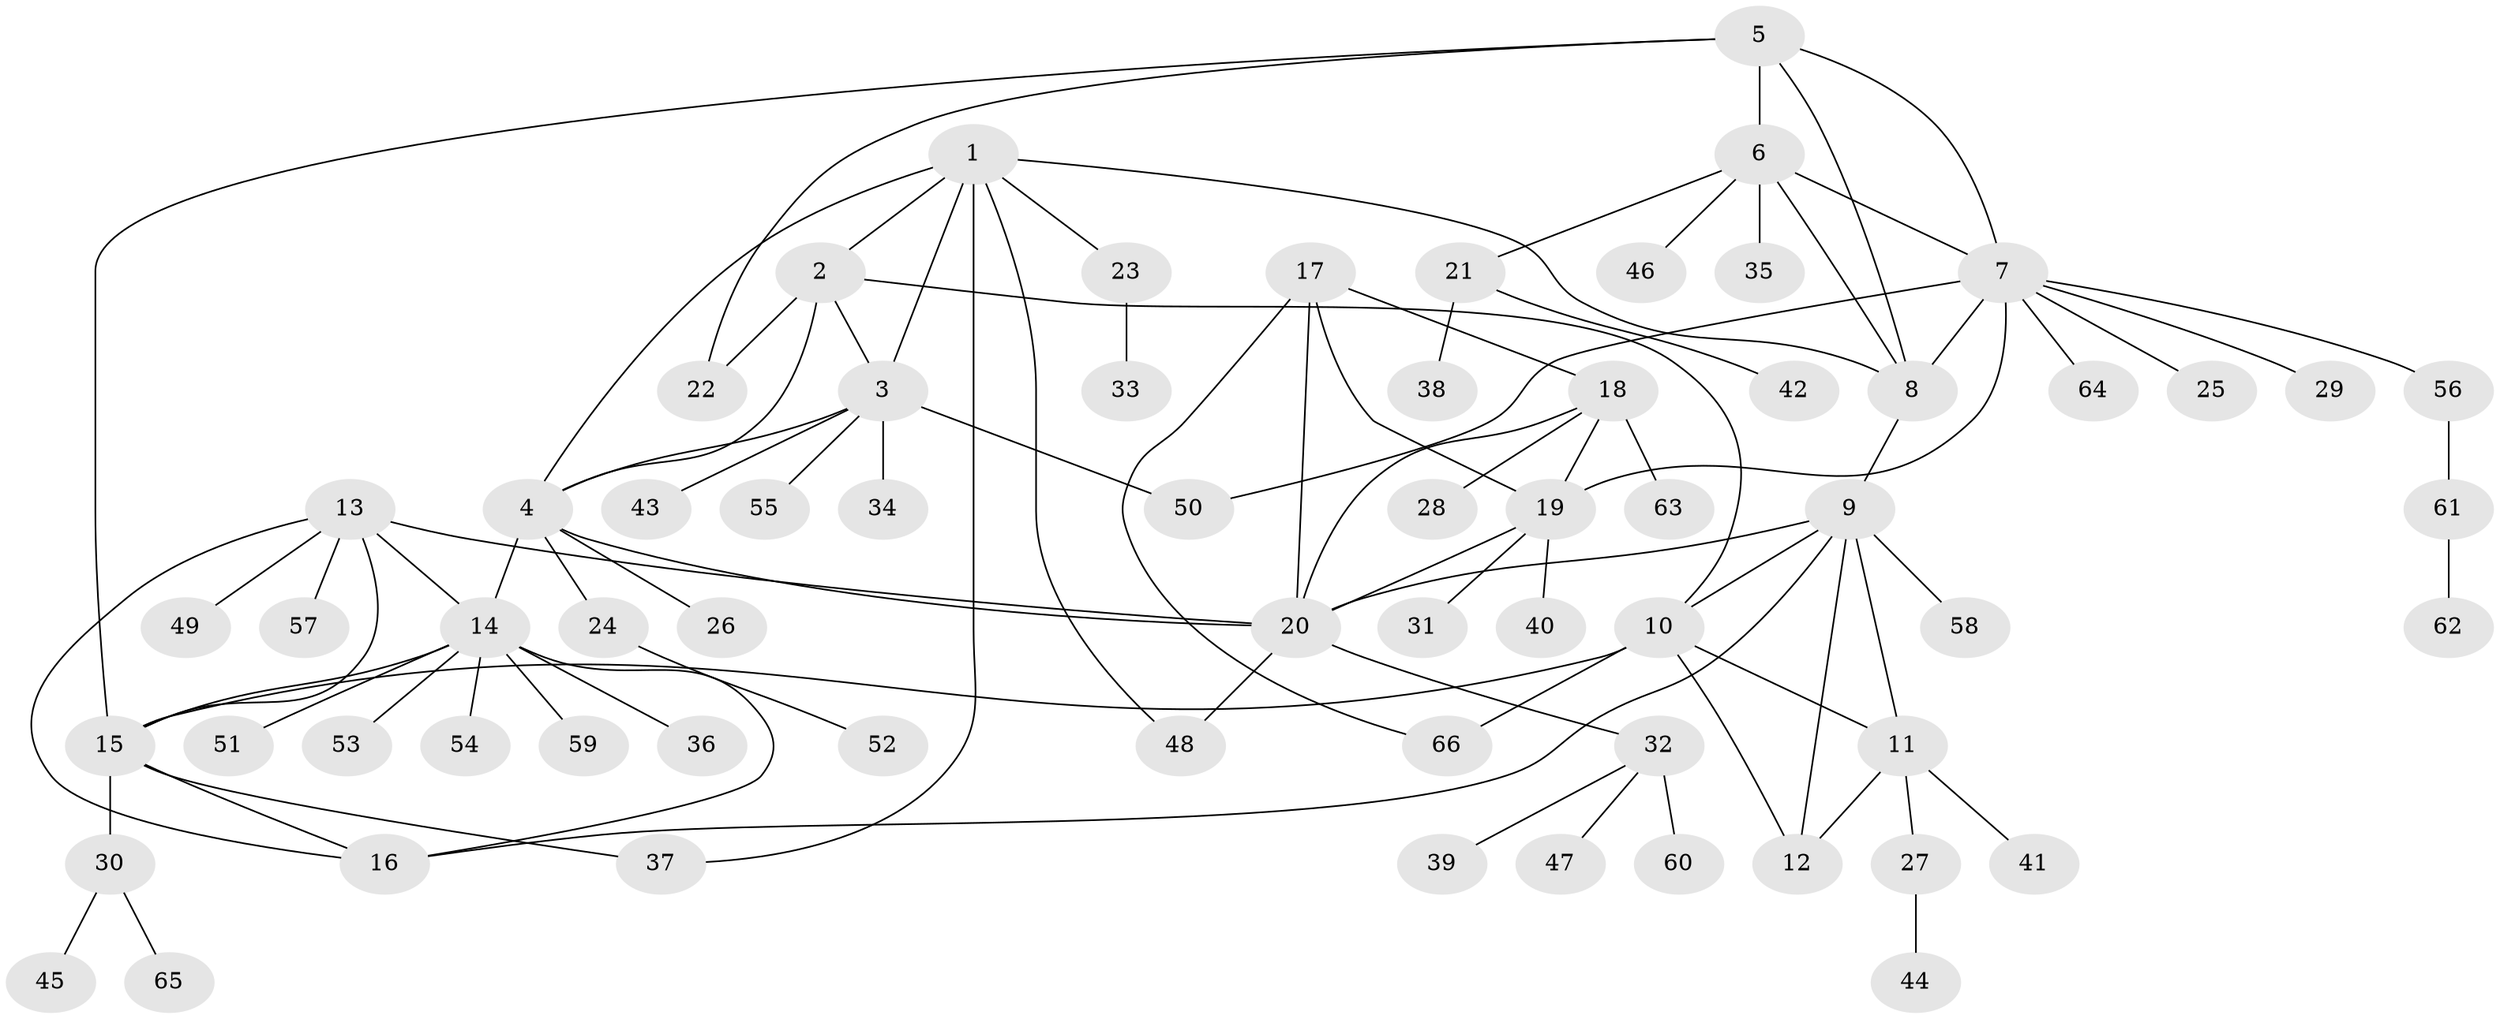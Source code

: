 // original degree distribution, {8: 0.043478260869565216, 6: 0.05434782608695652, 7: 0.05434782608695652, 10: 0.010869565217391304, 4: 0.05434782608695652, 9: 0.021739130434782608, 1: 0.5652173913043478, 3: 0.03260869565217391, 2: 0.16304347826086957}
// Generated by graph-tools (version 1.1) at 2025/52/03/04/25 22:52:47]
// undirected, 66 vertices, 92 edges
graph export_dot {
  node [color=gray90,style=filled];
  1;
  2;
  3;
  4;
  5;
  6;
  7;
  8;
  9;
  10;
  11;
  12;
  13;
  14;
  15;
  16;
  17;
  18;
  19;
  20;
  21;
  22;
  23;
  24;
  25;
  26;
  27;
  28;
  29;
  30;
  31;
  32;
  33;
  34;
  35;
  36;
  37;
  38;
  39;
  40;
  41;
  42;
  43;
  44;
  45;
  46;
  47;
  48;
  49;
  50;
  51;
  52;
  53;
  54;
  55;
  56;
  57;
  58;
  59;
  60;
  61;
  62;
  63;
  64;
  65;
  66;
  1 -- 2 [weight=1.0];
  1 -- 3 [weight=1.0];
  1 -- 4 [weight=1.0];
  1 -- 8 [weight=1.0];
  1 -- 23 [weight=1.0];
  1 -- 37 [weight=1.0];
  1 -- 48 [weight=1.0];
  2 -- 3 [weight=1.0];
  2 -- 4 [weight=1.0];
  2 -- 10 [weight=1.0];
  2 -- 22 [weight=1.0];
  3 -- 4 [weight=1.0];
  3 -- 34 [weight=1.0];
  3 -- 43 [weight=1.0];
  3 -- 50 [weight=1.0];
  3 -- 55 [weight=1.0];
  4 -- 14 [weight=1.0];
  4 -- 20 [weight=1.0];
  4 -- 24 [weight=1.0];
  4 -- 26 [weight=1.0];
  5 -- 6 [weight=1.0];
  5 -- 7 [weight=1.0];
  5 -- 8 [weight=1.0];
  5 -- 15 [weight=1.0];
  5 -- 22 [weight=1.0];
  6 -- 7 [weight=1.0];
  6 -- 8 [weight=1.0];
  6 -- 21 [weight=1.0];
  6 -- 35 [weight=1.0];
  6 -- 46 [weight=1.0];
  7 -- 8 [weight=1.0];
  7 -- 19 [weight=1.0];
  7 -- 25 [weight=1.0];
  7 -- 29 [weight=1.0];
  7 -- 50 [weight=1.0];
  7 -- 56 [weight=1.0];
  7 -- 64 [weight=1.0];
  8 -- 9 [weight=1.0];
  9 -- 10 [weight=1.0];
  9 -- 11 [weight=1.0];
  9 -- 12 [weight=1.0];
  9 -- 16 [weight=1.0];
  9 -- 20 [weight=1.0];
  9 -- 58 [weight=1.0];
  10 -- 11 [weight=1.0];
  10 -- 12 [weight=1.0];
  10 -- 15 [weight=1.0];
  10 -- 66 [weight=1.0];
  11 -- 12 [weight=1.0];
  11 -- 27 [weight=1.0];
  11 -- 41 [weight=1.0];
  13 -- 14 [weight=1.0];
  13 -- 15 [weight=1.0];
  13 -- 16 [weight=1.0];
  13 -- 20 [weight=1.0];
  13 -- 49 [weight=1.0];
  13 -- 57 [weight=1.0];
  14 -- 15 [weight=1.0];
  14 -- 16 [weight=1.0];
  14 -- 36 [weight=1.0];
  14 -- 51 [weight=1.0];
  14 -- 53 [weight=1.0];
  14 -- 54 [weight=1.0];
  14 -- 59 [weight=1.0];
  15 -- 16 [weight=1.0];
  15 -- 30 [weight=1.0];
  15 -- 37 [weight=1.0];
  17 -- 18 [weight=1.0];
  17 -- 19 [weight=1.0];
  17 -- 20 [weight=1.0];
  17 -- 66 [weight=1.0];
  18 -- 19 [weight=1.0];
  18 -- 20 [weight=1.0];
  18 -- 28 [weight=1.0];
  18 -- 63 [weight=1.0];
  19 -- 20 [weight=1.0];
  19 -- 31 [weight=1.0];
  19 -- 40 [weight=1.0];
  20 -- 32 [weight=1.0];
  20 -- 48 [weight=1.0];
  21 -- 38 [weight=1.0];
  21 -- 42 [weight=1.0];
  23 -- 33 [weight=1.0];
  24 -- 52 [weight=1.0];
  27 -- 44 [weight=1.0];
  30 -- 45 [weight=1.0];
  30 -- 65 [weight=1.0];
  32 -- 39 [weight=1.0];
  32 -- 47 [weight=1.0];
  32 -- 60 [weight=1.0];
  56 -- 61 [weight=1.0];
  61 -- 62 [weight=1.0];
}
